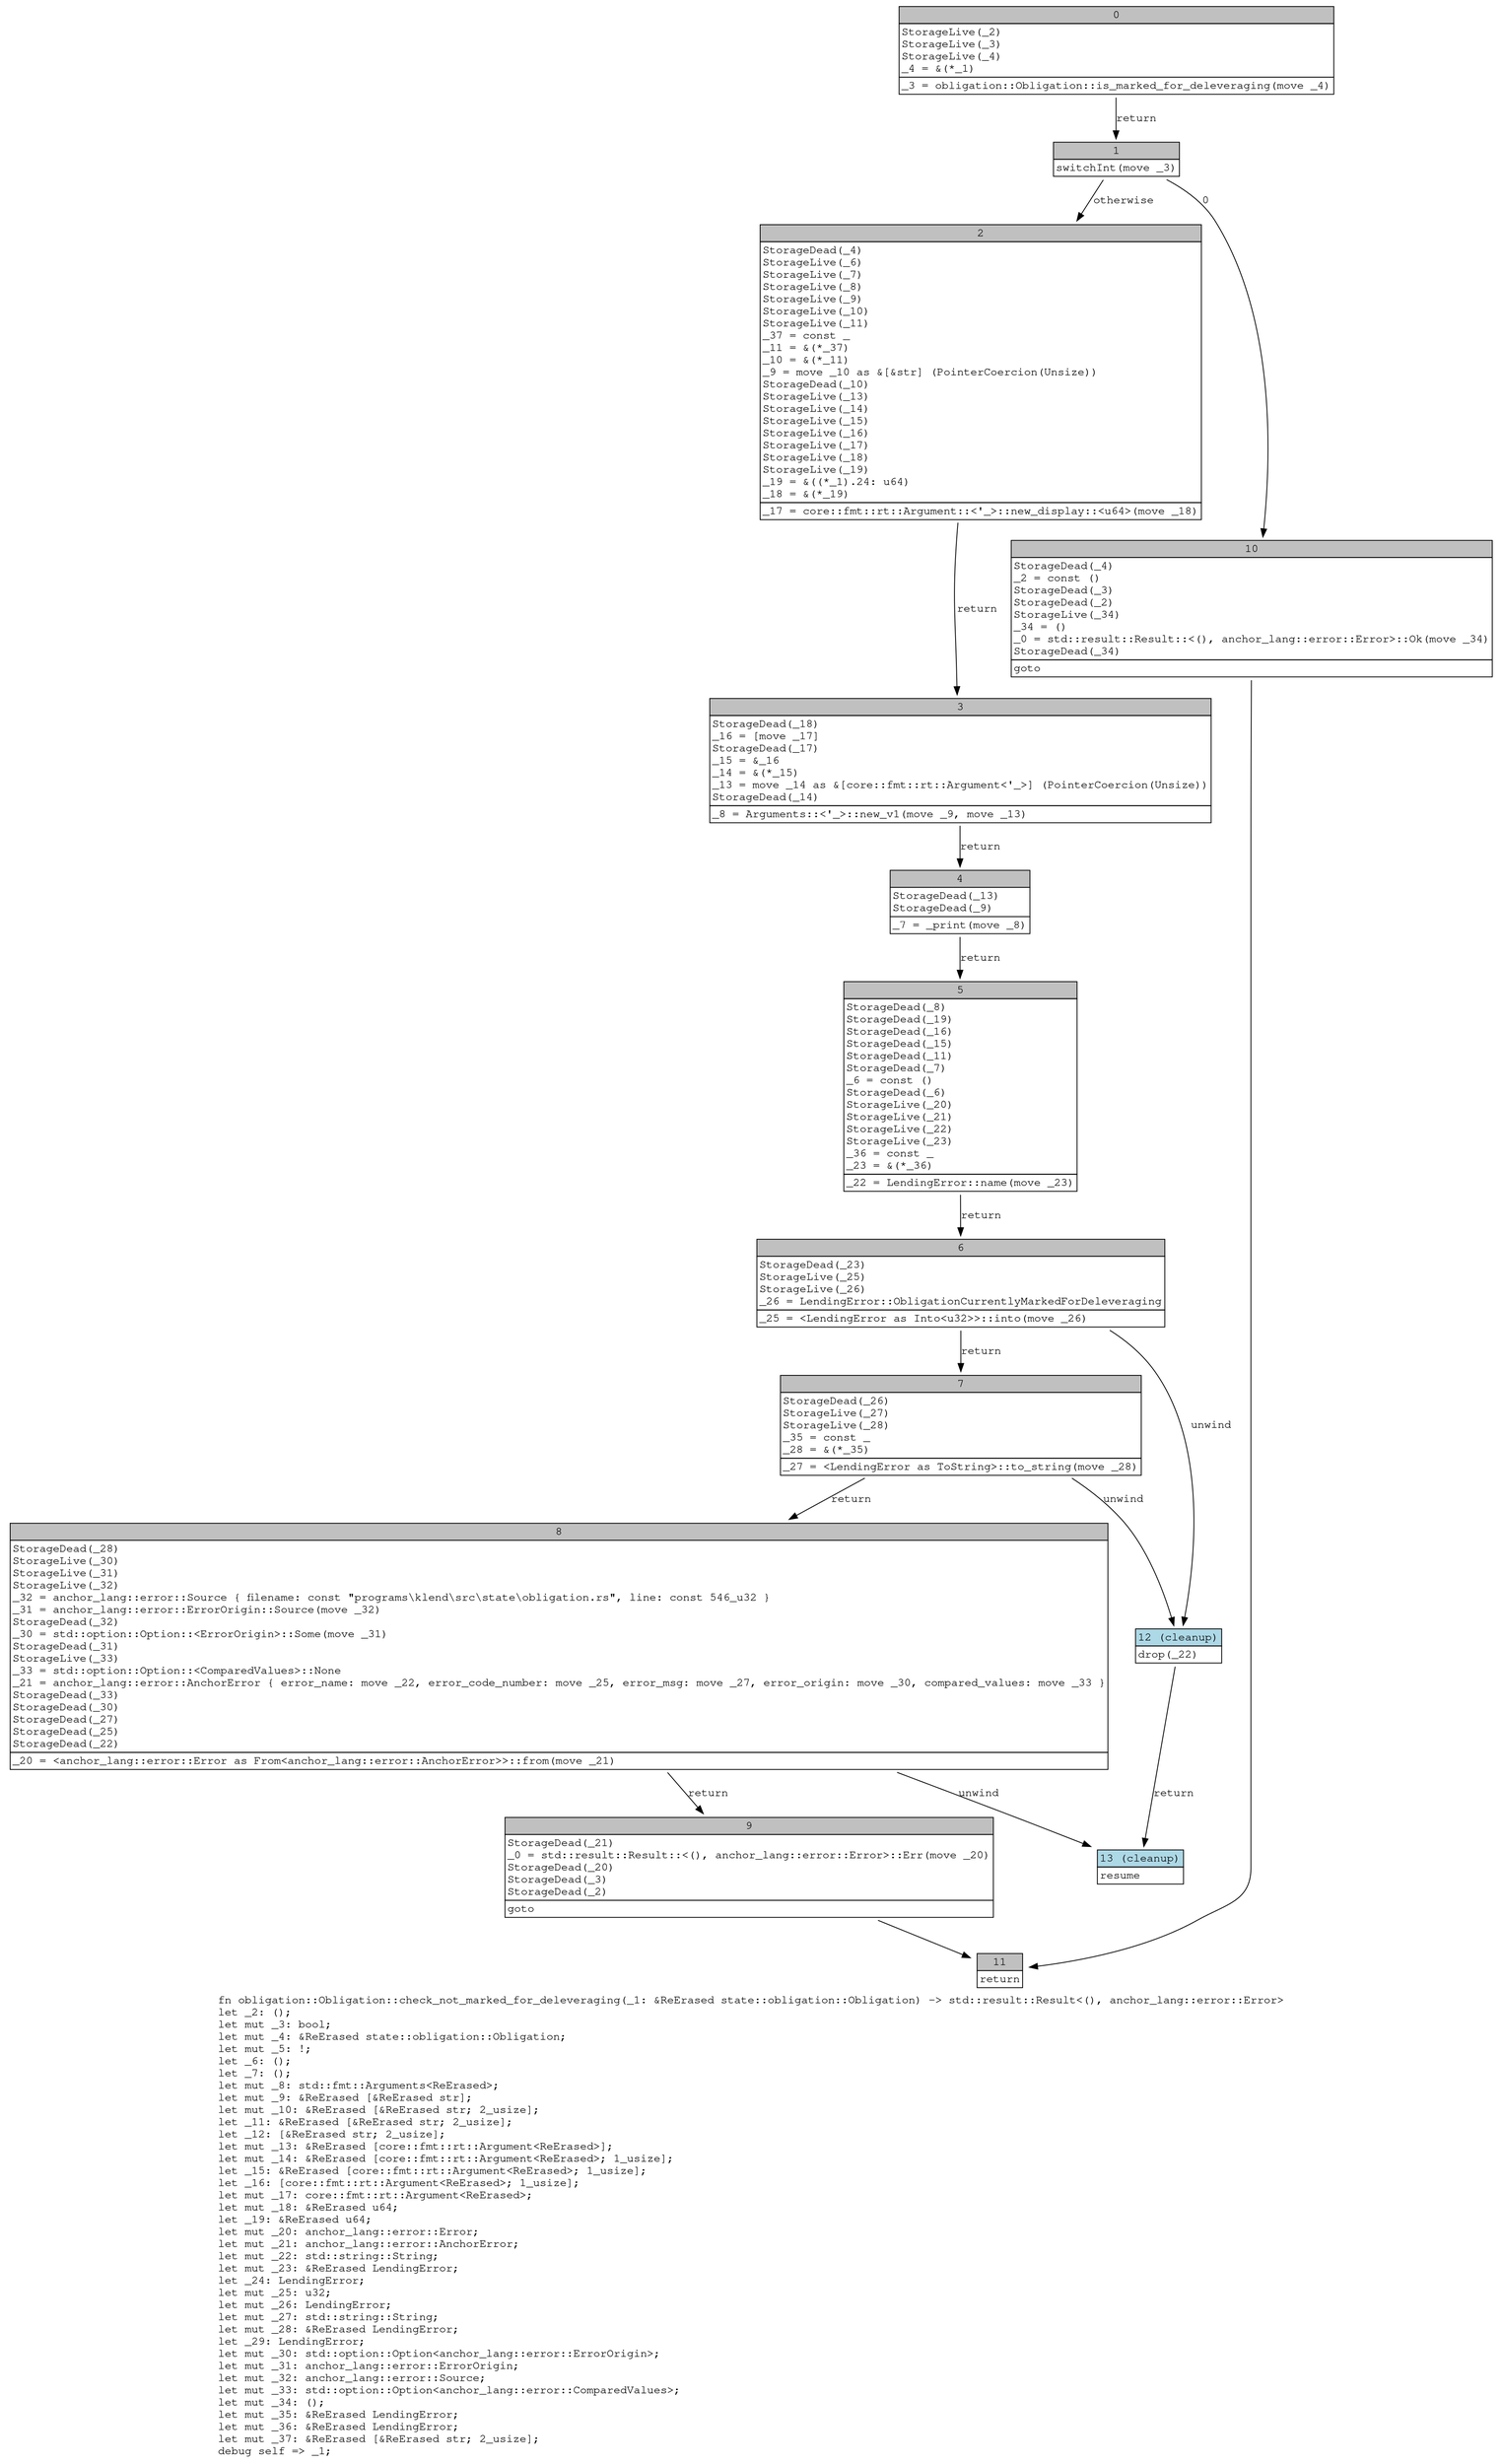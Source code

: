 digraph Mir_0_1710 {
    graph [fontname="Courier, monospace"];
    node [fontname="Courier, monospace"];
    edge [fontname="Courier, monospace"];
    label=<fn obligation::Obligation::check_not_marked_for_deleveraging(_1: &amp;ReErased state::obligation::Obligation) -&gt; std::result::Result&lt;(), anchor_lang::error::Error&gt;<br align="left"/>let _2: ();<br align="left"/>let mut _3: bool;<br align="left"/>let mut _4: &amp;ReErased state::obligation::Obligation;<br align="left"/>let mut _5: !;<br align="left"/>let _6: ();<br align="left"/>let _7: ();<br align="left"/>let mut _8: std::fmt::Arguments&lt;ReErased&gt;;<br align="left"/>let mut _9: &amp;ReErased [&amp;ReErased str];<br align="left"/>let mut _10: &amp;ReErased [&amp;ReErased str; 2_usize];<br align="left"/>let _11: &amp;ReErased [&amp;ReErased str; 2_usize];<br align="left"/>let _12: [&amp;ReErased str; 2_usize];<br align="left"/>let mut _13: &amp;ReErased [core::fmt::rt::Argument&lt;ReErased&gt;];<br align="left"/>let mut _14: &amp;ReErased [core::fmt::rt::Argument&lt;ReErased&gt;; 1_usize];<br align="left"/>let _15: &amp;ReErased [core::fmt::rt::Argument&lt;ReErased&gt;; 1_usize];<br align="left"/>let _16: [core::fmt::rt::Argument&lt;ReErased&gt;; 1_usize];<br align="left"/>let mut _17: core::fmt::rt::Argument&lt;ReErased&gt;;<br align="left"/>let mut _18: &amp;ReErased u64;<br align="left"/>let _19: &amp;ReErased u64;<br align="left"/>let mut _20: anchor_lang::error::Error;<br align="left"/>let mut _21: anchor_lang::error::AnchorError;<br align="left"/>let mut _22: std::string::String;<br align="left"/>let mut _23: &amp;ReErased LendingError;<br align="left"/>let _24: LendingError;<br align="left"/>let mut _25: u32;<br align="left"/>let mut _26: LendingError;<br align="left"/>let mut _27: std::string::String;<br align="left"/>let mut _28: &amp;ReErased LendingError;<br align="left"/>let _29: LendingError;<br align="left"/>let mut _30: std::option::Option&lt;anchor_lang::error::ErrorOrigin&gt;;<br align="left"/>let mut _31: anchor_lang::error::ErrorOrigin;<br align="left"/>let mut _32: anchor_lang::error::Source;<br align="left"/>let mut _33: std::option::Option&lt;anchor_lang::error::ComparedValues&gt;;<br align="left"/>let mut _34: ();<br align="left"/>let mut _35: &amp;ReErased LendingError;<br align="left"/>let mut _36: &amp;ReErased LendingError;<br align="left"/>let mut _37: &amp;ReErased [&amp;ReErased str; 2_usize];<br align="left"/>debug self =&gt; _1;<br align="left"/>>;
    bb0__0_1710 [shape="none", label=<<table border="0" cellborder="1" cellspacing="0"><tr><td bgcolor="gray" align="center" colspan="1">0</td></tr><tr><td align="left" balign="left">StorageLive(_2)<br/>StorageLive(_3)<br/>StorageLive(_4)<br/>_4 = &amp;(*_1)<br/></td></tr><tr><td align="left">_3 = obligation::Obligation::is_marked_for_deleveraging(move _4)</td></tr></table>>];
    bb1__0_1710 [shape="none", label=<<table border="0" cellborder="1" cellspacing="0"><tr><td bgcolor="gray" align="center" colspan="1">1</td></tr><tr><td align="left">switchInt(move _3)</td></tr></table>>];
    bb2__0_1710 [shape="none", label=<<table border="0" cellborder="1" cellspacing="0"><tr><td bgcolor="gray" align="center" colspan="1">2</td></tr><tr><td align="left" balign="left">StorageDead(_4)<br/>StorageLive(_6)<br/>StorageLive(_7)<br/>StorageLive(_8)<br/>StorageLive(_9)<br/>StorageLive(_10)<br/>StorageLive(_11)<br/>_37 = const _<br/>_11 = &amp;(*_37)<br/>_10 = &amp;(*_11)<br/>_9 = move _10 as &amp;[&amp;str] (PointerCoercion(Unsize))<br/>StorageDead(_10)<br/>StorageLive(_13)<br/>StorageLive(_14)<br/>StorageLive(_15)<br/>StorageLive(_16)<br/>StorageLive(_17)<br/>StorageLive(_18)<br/>StorageLive(_19)<br/>_19 = &amp;((*_1).24: u64)<br/>_18 = &amp;(*_19)<br/></td></tr><tr><td align="left">_17 = core::fmt::rt::Argument::&lt;'_&gt;::new_display::&lt;u64&gt;(move _18)</td></tr></table>>];
    bb3__0_1710 [shape="none", label=<<table border="0" cellborder="1" cellspacing="0"><tr><td bgcolor="gray" align="center" colspan="1">3</td></tr><tr><td align="left" balign="left">StorageDead(_18)<br/>_16 = [move _17]<br/>StorageDead(_17)<br/>_15 = &amp;_16<br/>_14 = &amp;(*_15)<br/>_13 = move _14 as &amp;[core::fmt::rt::Argument&lt;'_&gt;] (PointerCoercion(Unsize))<br/>StorageDead(_14)<br/></td></tr><tr><td align="left">_8 = Arguments::&lt;'_&gt;::new_v1(move _9, move _13)</td></tr></table>>];
    bb4__0_1710 [shape="none", label=<<table border="0" cellborder="1" cellspacing="0"><tr><td bgcolor="gray" align="center" colspan="1">4</td></tr><tr><td align="left" balign="left">StorageDead(_13)<br/>StorageDead(_9)<br/></td></tr><tr><td align="left">_7 = _print(move _8)</td></tr></table>>];
    bb5__0_1710 [shape="none", label=<<table border="0" cellborder="1" cellspacing="0"><tr><td bgcolor="gray" align="center" colspan="1">5</td></tr><tr><td align="left" balign="left">StorageDead(_8)<br/>StorageDead(_19)<br/>StorageDead(_16)<br/>StorageDead(_15)<br/>StorageDead(_11)<br/>StorageDead(_7)<br/>_6 = const ()<br/>StorageDead(_6)<br/>StorageLive(_20)<br/>StorageLive(_21)<br/>StorageLive(_22)<br/>StorageLive(_23)<br/>_36 = const _<br/>_23 = &amp;(*_36)<br/></td></tr><tr><td align="left">_22 = LendingError::name(move _23)</td></tr></table>>];
    bb6__0_1710 [shape="none", label=<<table border="0" cellborder="1" cellspacing="0"><tr><td bgcolor="gray" align="center" colspan="1">6</td></tr><tr><td align="left" balign="left">StorageDead(_23)<br/>StorageLive(_25)<br/>StorageLive(_26)<br/>_26 = LendingError::ObligationCurrentlyMarkedForDeleveraging<br/></td></tr><tr><td align="left">_25 = &lt;LendingError as Into&lt;u32&gt;&gt;::into(move _26)</td></tr></table>>];
    bb7__0_1710 [shape="none", label=<<table border="0" cellborder="1" cellspacing="0"><tr><td bgcolor="gray" align="center" colspan="1">7</td></tr><tr><td align="left" balign="left">StorageDead(_26)<br/>StorageLive(_27)<br/>StorageLive(_28)<br/>_35 = const _<br/>_28 = &amp;(*_35)<br/></td></tr><tr><td align="left">_27 = &lt;LendingError as ToString&gt;::to_string(move _28)</td></tr></table>>];
    bb8__0_1710 [shape="none", label=<<table border="0" cellborder="1" cellspacing="0"><tr><td bgcolor="gray" align="center" colspan="1">8</td></tr><tr><td align="left" balign="left">StorageDead(_28)<br/>StorageLive(_30)<br/>StorageLive(_31)<br/>StorageLive(_32)<br/>_32 = anchor_lang::error::Source { filename: const &quot;programs\\klend\\src\\state\\obligation.rs&quot;, line: const 546_u32 }<br/>_31 = anchor_lang::error::ErrorOrigin::Source(move _32)<br/>StorageDead(_32)<br/>_30 = std::option::Option::&lt;ErrorOrigin&gt;::Some(move _31)<br/>StorageDead(_31)<br/>StorageLive(_33)<br/>_33 = std::option::Option::&lt;ComparedValues&gt;::None<br/>_21 = anchor_lang::error::AnchorError { error_name: move _22, error_code_number: move _25, error_msg: move _27, error_origin: move _30, compared_values: move _33 }<br/>StorageDead(_33)<br/>StorageDead(_30)<br/>StorageDead(_27)<br/>StorageDead(_25)<br/>StorageDead(_22)<br/></td></tr><tr><td align="left">_20 = &lt;anchor_lang::error::Error as From&lt;anchor_lang::error::AnchorError&gt;&gt;::from(move _21)</td></tr></table>>];
    bb9__0_1710 [shape="none", label=<<table border="0" cellborder="1" cellspacing="0"><tr><td bgcolor="gray" align="center" colspan="1">9</td></tr><tr><td align="left" balign="left">StorageDead(_21)<br/>_0 = std::result::Result::&lt;(), anchor_lang::error::Error&gt;::Err(move _20)<br/>StorageDead(_20)<br/>StorageDead(_3)<br/>StorageDead(_2)<br/></td></tr><tr><td align="left">goto</td></tr></table>>];
    bb10__0_1710 [shape="none", label=<<table border="0" cellborder="1" cellspacing="0"><tr><td bgcolor="gray" align="center" colspan="1">10</td></tr><tr><td align="left" balign="left">StorageDead(_4)<br/>_2 = const ()<br/>StorageDead(_3)<br/>StorageDead(_2)<br/>StorageLive(_34)<br/>_34 = ()<br/>_0 = std::result::Result::&lt;(), anchor_lang::error::Error&gt;::Ok(move _34)<br/>StorageDead(_34)<br/></td></tr><tr><td align="left">goto</td></tr></table>>];
    bb11__0_1710 [shape="none", label=<<table border="0" cellborder="1" cellspacing="0"><tr><td bgcolor="gray" align="center" colspan="1">11</td></tr><tr><td align="left">return</td></tr></table>>];
    bb12__0_1710 [shape="none", label=<<table border="0" cellborder="1" cellspacing="0"><tr><td bgcolor="lightblue" align="center" colspan="1">12 (cleanup)</td></tr><tr><td align="left">drop(_22)</td></tr></table>>];
    bb13__0_1710 [shape="none", label=<<table border="0" cellborder="1" cellspacing="0"><tr><td bgcolor="lightblue" align="center" colspan="1">13 (cleanup)</td></tr><tr><td align="left">resume</td></tr></table>>];
    bb0__0_1710 -> bb1__0_1710 [label="return"];
    bb1__0_1710 -> bb10__0_1710 [label="0"];
    bb1__0_1710 -> bb2__0_1710 [label="otherwise"];
    bb2__0_1710 -> bb3__0_1710 [label="return"];
    bb3__0_1710 -> bb4__0_1710 [label="return"];
    bb4__0_1710 -> bb5__0_1710 [label="return"];
    bb5__0_1710 -> bb6__0_1710 [label="return"];
    bb6__0_1710 -> bb7__0_1710 [label="return"];
    bb6__0_1710 -> bb12__0_1710 [label="unwind"];
    bb7__0_1710 -> bb8__0_1710 [label="return"];
    bb7__0_1710 -> bb12__0_1710 [label="unwind"];
    bb8__0_1710 -> bb9__0_1710 [label="return"];
    bb8__0_1710 -> bb13__0_1710 [label="unwind"];
    bb9__0_1710 -> bb11__0_1710 [label=""];
    bb10__0_1710 -> bb11__0_1710 [label=""];
    bb12__0_1710 -> bb13__0_1710 [label="return"];
}
